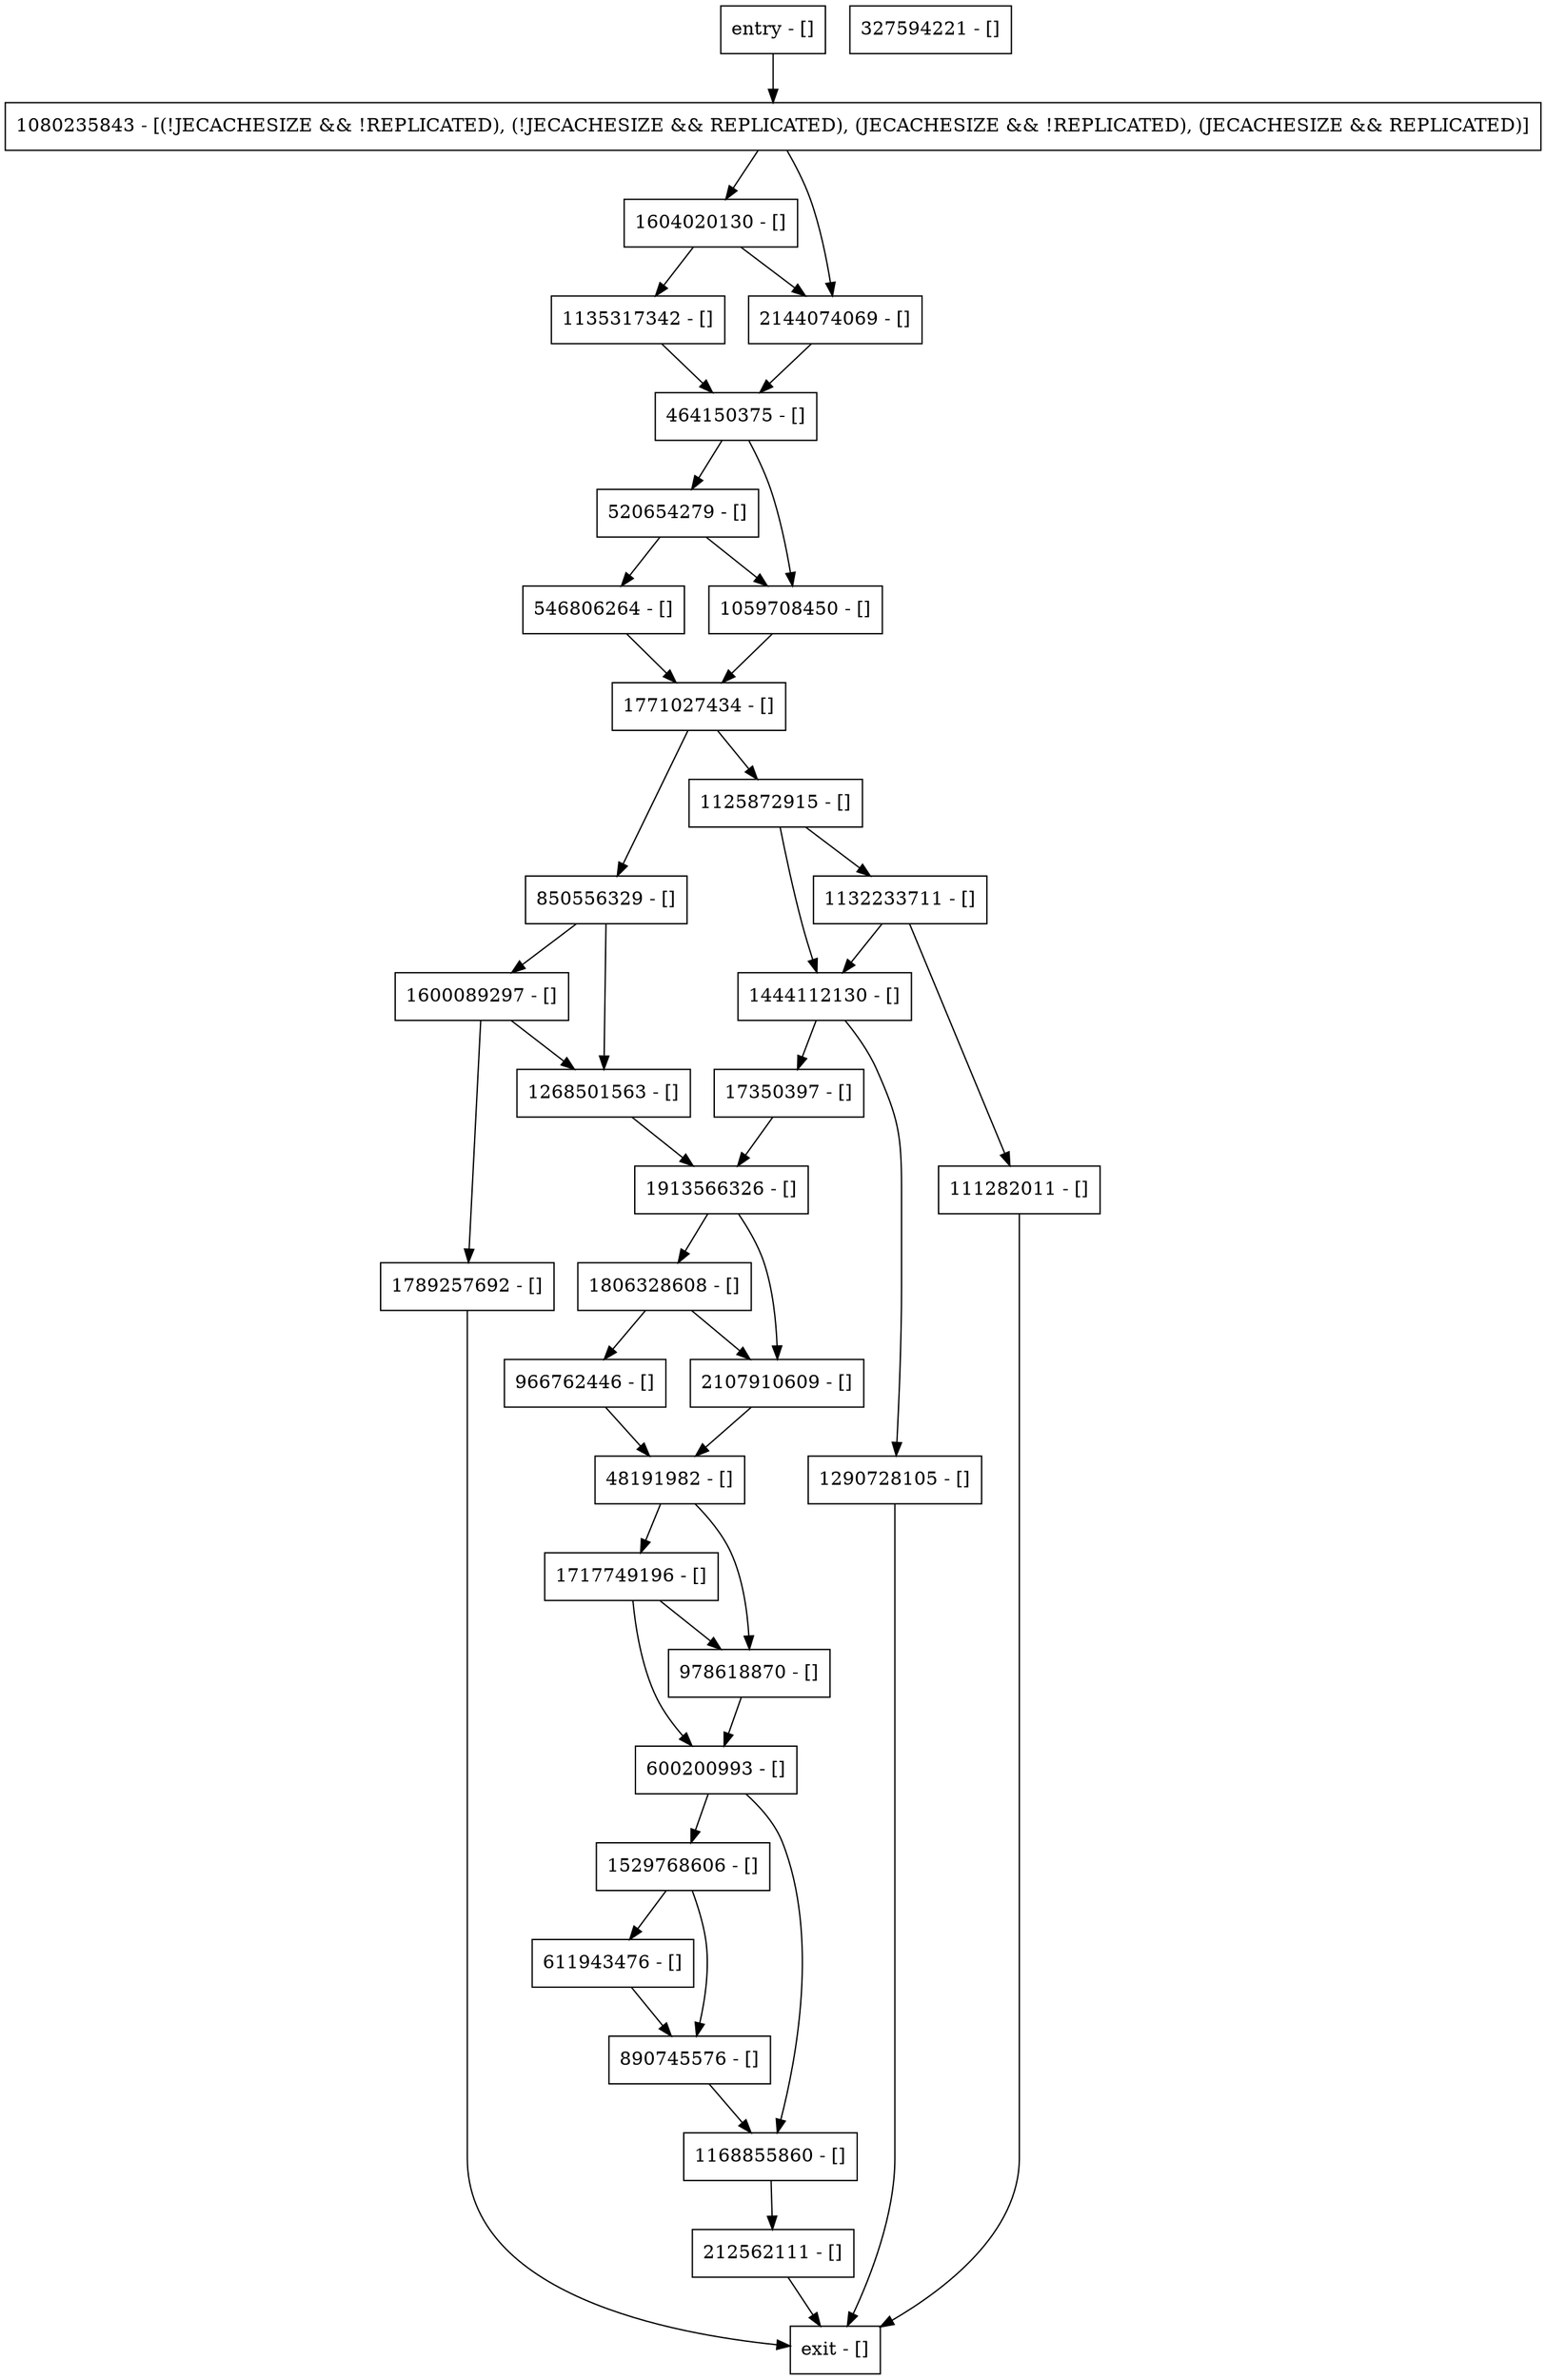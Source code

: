 digraph setupDatabase {
node [shape=record];
2107910609 [label="2107910609 - []"];
850556329 [label="850556329 - []"];
1444112130 [label="1444112130 - []"];
978618870 [label="978618870 - []"];
327594221 [label="327594221 - []"];
1600089297 [label="1600089297 - []"];
611943476 [label="611943476 - []"];
1806328608 [label="1806328608 - []"];
212562111 [label="212562111 - []"];
1913566326 [label="1913566326 - []"];
1268501563 [label="1268501563 - []"];
520654279 [label="520654279 - []"];
966762446 [label="966762446 - []"];
1529768606 [label="1529768606 - []"];
1168855860 [label="1168855860 - []"];
546806264 [label="546806264 - []"];
1059708450 [label="1059708450 - []"];
1080235843 [label="1080235843 - [(!JECACHESIZE && !REPLICATED), (!JECACHESIZE && REPLICATED), (JECACHESIZE && !REPLICATED), (JECACHESIZE && REPLICATED)]"];
1132233711 [label="1132233711 - []"];
entry [label="entry - []"];
exit [label="exit - []"];
17350397 [label="17350397 - []"];
1604020130 [label="1604020130 - []"];
111282011 [label="111282011 - []"];
1771027434 [label="1771027434 - []"];
1125872915 [label="1125872915 - []"];
600200993 [label="600200993 - []"];
1717749196 [label="1717749196 - []"];
1135317342 [label="1135317342 - []"];
1789257692 [label="1789257692 - []"];
890745576 [label="890745576 - []"];
1290728105 [label="1290728105 - []"];
2144074069 [label="2144074069 - []"];
464150375 [label="464150375 - []"];
48191982 [label="48191982 - []"];
entry;
exit;
2107910609 -> 48191982;
850556329 -> 1268501563;
850556329 -> 1600089297;
1444112130 -> 17350397;
1444112130 -> 1290728105;
978618870 -> 600200993;
1600089297 -> 1268501563;
1600089297 -> 1789257692;
611943476 -> 890745576;
1806328608 -> 2107910609;
1806328608 -> 966762446;
212562111 -> exit;
1913566326 -> 2107910609;
1913566326 -> 1806328608;
1268501563 -> 1913566326;
520654279 -> 546806264;
520654279 -> 1059708450;
966762446 -> 48191982;
1529768606 -> 611943476;
1529768606 -> 890745576;
1168855860 -> 212562111;
546806264 -> 1771027434;
1059708450 -> 1771027434;
1080235843 -> 1604020130;
1080235843 -> 2144074069;
1132233711 -> 1444112130;
1132233711 -> 111282011;
entry -> 1080235843;
17350397 -> 1913566326;
1604020130 -> 1135317342;
1604020130 -> 2144074069;
111282011 -> exit;
1771027434 -> 850556329;
1771027434 -> 1125872915;
1125872915 -> 1132233711;
1125872915 -> 1444112130;
600200993 -> 1529768606;
600200993 -> 1168855860;
1717749196 -> 978618870;
1717749196 -> 600200993;
1135317342 -> 464150375;
1789257692 -> exit;
890745576 -> 1168855860;
1290728105 -> exit;
2144074069 -> 464150375;
464150375 -> 520654279;
464150375 -> 1059708450;
48191982 -> 978618870;
48191982 -> 1717749196;
}
